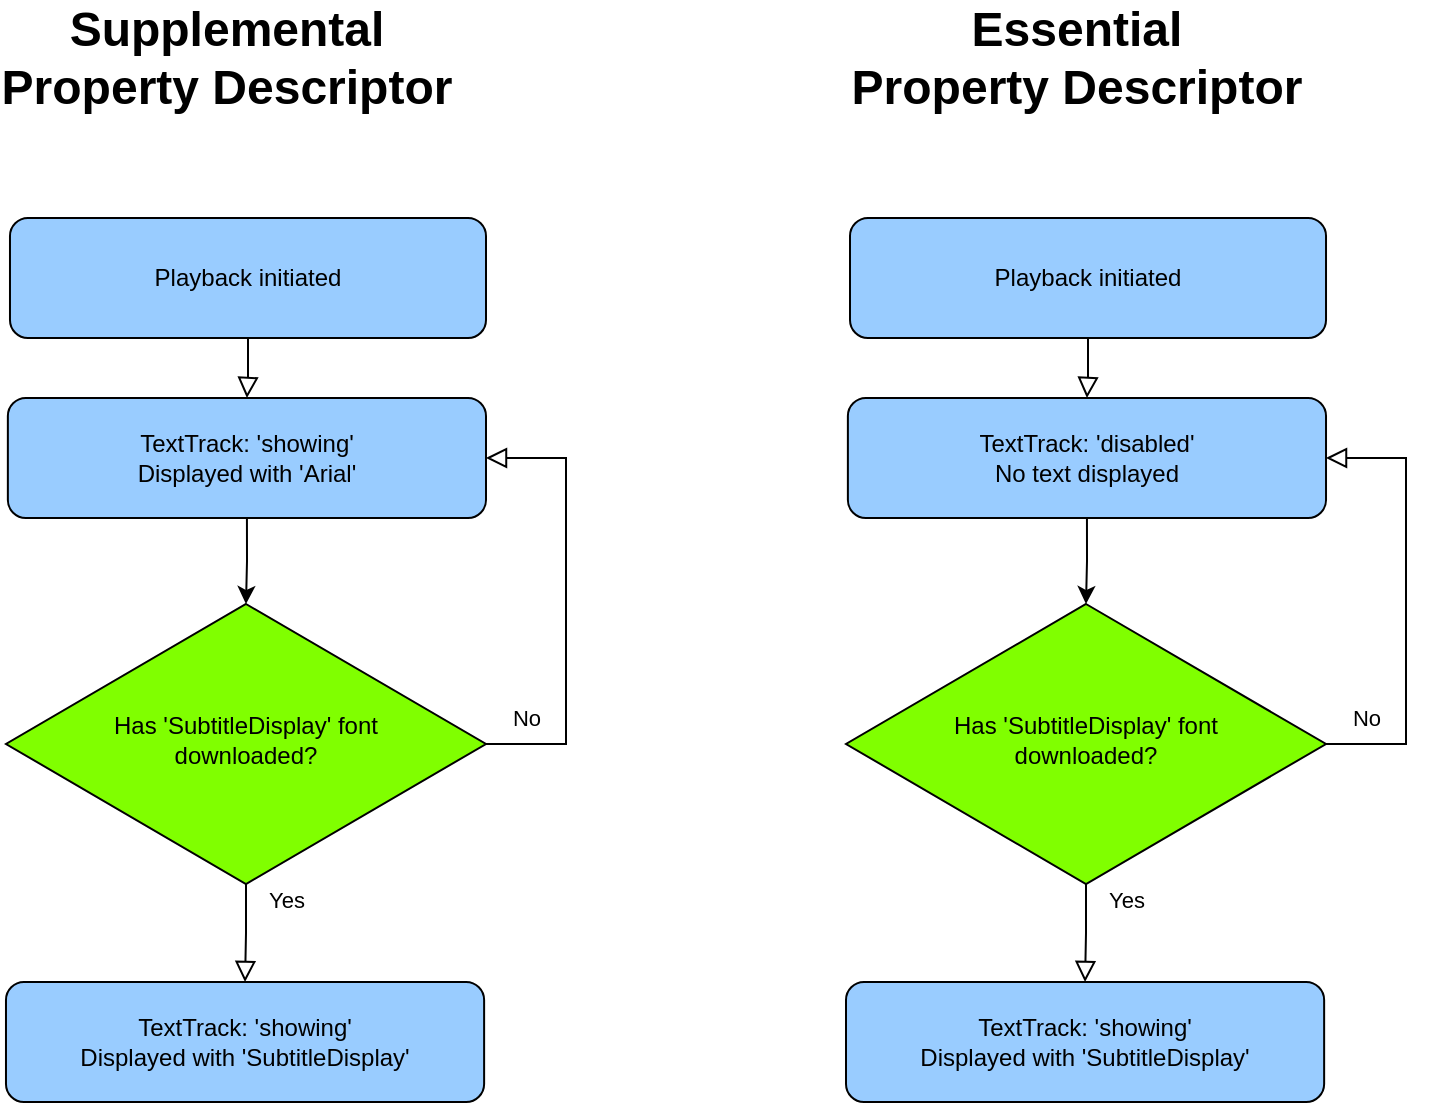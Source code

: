 <mxfile version="23.1.4" type="device">
  <diagram id="C5RBs43oDa-KdzZeNtuy" name="Page-1">
    <mxGraphModel dx="1434" dy="792" grid="1" gridSize="10" guides="1" tooltips="1" connect="1" arrows="1" fold="1" page="1" pageScale="1" pageWidth="827" pageHeight="583" math="0" shadow="0">
      <root>
        <mxCell id="WIyWlLk6GJQsqaUBKTNV-0" />
        <mxCell id="WIyWlLk6GJQsqaUBKTNV-1" parent="WIyWlLk6GJQsqaUBKTNV-0" />
        <mxCell id="WIyWlLk6GJQsqaUBKTNV-2" value="" style="rounded=0;html=1;jettySize=auto;orthogonalLoop=1;fontSize=11;endArrow=block;endFill=0;endSize=8;strokeWidth=1;shadow=0;labelBackgroundColor=none;edgeStyle=orthogonalEdgeStyle;entryX=0.5;entryY=0;entryDx=0;entryDy=0;" parent="WIyWlLk6GJQsqaUBKTNV-1" source="WIyWlLk6GJQsqaUBKTNV-3" target="RTdJWKshOJOjh0HueMQR-2" edge="1">
          <mxGeometry relative="1" as="geometry" />
        </mxCell>
        <mxCell id="WIyWlLk6GJQsqaUBKTNV-3" value="Playback initiated" style="rounded=1;whiteSpace=wrap;html=1;fontSize=12;glass=0;strokeWidth=1;shadow=0;fillColor=#99CCFF;" parent="WIyWlLk6GJQsqaUBKTNV-1" vertex="1">
          <mxGeometry x="76.99" y="120" width="238.01" height="60" as="geometry" />
        </mxCell>
        <mxCell id="WIyWlLk6GJQsqaUBKTNV-4" value="Yes" style="rounded=0;html=1;jettySize=auto;orthogonalLoop=1;fontSize=11;endArrow=block;endFill=0;endSize=8;strokeWidth=1;shadow=0;labelBackgroundColor=none;edgeStyle=orthogonalEdgeStyle;entryX=0.5;entryY=0;entryDx=0;entryDy=0;" parent="WIyWlLk6GJQsqaUBKTNV-1" source="WIyWlLk6GJQsqaUBKTNV-6" target="RTdJWKshOJOjh0HueMQR-6" edge="1">
          <mxGeometry x="-0.68" y="20" relative="1" as="geometry">
            <mxPoint as="offset" />
            <mxPoint x="155" y="460" as="targetPoint" />
          </mxGeometry>
        </mxCell>
        <mxCell id="WIyWlLk6GJQsqaUBKTNV-5" value="No" style="edgeStyle=orthogonalEdgeStyle;rounded=0;html=1;jettySize=auto;orthogonalLoop=1;fontSize=11;endArrow=block;endFill=0;endSize=8;strokeWidth=1;shadow=0;labelBackgroundColor=none;entryX=1;entryY=0.5;entryDx=0;entryDy=0;exitX=1;exitY=0.5;exitDx=0;exitDy=0;" parent="WIyWlLk6GJQsqaUBKTNV-1" source="WIyWlLk6GJQsqaUBKTNV-6" target="RTdJWKshOJOjh0HueMQR-2" edge="1">
          <mxGeometry x="-0.821" y="13" relative="1" as="geometry">
            <mxPoint as="offset" />
            <mxPoint x="385" y="300" as="targetPoint" />
            <Array as="points">
              <mxPoint x="355" y="383" />
              <mxPoint x="355" y="240" />
            </Array>
          </mxGeometry>
        </mxCell>
        <mxCell id="WIyWlLk6GJQsqaUBKTNV-6" value="&lt;div&gt;Has &#39;SubtitleDisplay&#39; font &lt;br&gt;downloaded?&lt;br&gt;&lt;/div&gt;" style="rhombus;whiteSpace=wrap;html=1;shadow=0;fontFamily=Helvetica;fontSize=12;align=center;strokeWidth=1;spacing=6;spacingTop=-4;fillColor=#80FF00;" parent="WIyWlLk6GJQsqaUBKTNV-1" vertex="1">
          <mxGeometry x="75" y="313" width="240" height="140" as="geometry" />
        </mxCell>
        <mxCell id="RTdJWKshOJOjh0HueMQR-0" value="&lt;div&gt;Supplemental&lt;/div&gt;&lt;div&gt;Property Descriptor&lt;br&gt;&lt;/div&gt;" style="text;strokeColor=none;fillColor=none;html=1;fontSize=24;fontStyle=1;verticalAlign=middle;align=center;" parent="WIyWlLk6GJQsqaUBKTNV-1" vertex="1">
          <mxGeometry x="135" y="20" width="100" height="40" as="geometry" />
        </mxCell>
        <mxCell id="RTdJWKshOJOjh0HueMQR-1" value="&lt;div&gt;Essential&lt;/div&gt;&lt;div&gt;Property Descriptor&lt;br&gt;&lt;/div&gt;" style="text;strokeColor=none;fillColor=none;html=1;fontSize=24;fontStyle=1;verticalAlign=middle;align=center;" parent="WIyWlLk6GJQsqaUBKTNV-1" vertex="1">
          <mxGeometry x="495" y="30" width="230" height="20" as="geometry" />
        </mxCell>
        <mxCell id="RTdJWKshOJOjh0HueMQR-3" style="edgeStyle=orthogonalEdgeStyle;rounded=0;orthogonalLoop=1;jettySize=auto;html=1;exitX=0.5;exitY=1;exitDx=0;exitDy=0;entryX=0.5;entryY=0;entryDx=0;entryDy=0;" parent="WIyWlLk6GJQsqaUBKTNV-1" source="RTdJWKshOJOjh0HueMQR-2" target="WIyWlLk6GJQsqaUBKTNV-6" edge="1">
          <mxGeometry relative="1" as="geometry">
            <mxPoint x="149" y="230" as="targetPoint" />
          </mxGeometry>
        </mxCell>
        <mxCell id="RTdJWKshOJOjh0HueMQR-2" value="TextTrack: &#39;showing&#39;&lt;br&gt;Displayed with &#39;Arial&#39;" style="rounded=1;whiteSpace=wrap;html=1;fontSize=12;glass=0;strokeWidth=1;shadow=0;fillColor=#99CCFF;" parent="WIyWlLk6GJQsqaUBKTNV-1" vertex="1">
          <mxGeometry x="75.93" y="210" width="239.07" height="60" as="geometry" />
        </mxCell>
        <mxCell id="RTdJWKshOJOjh0HueMQR-6" value="TextTrack: &#39;showing&#39;&lt;br&gt;Displayed with &#39;SubtitleDisplay&#39;" style="rounded=1;whiteSpace=wrap;html=1;fontSize=12;glass=0;strokeWidth=1;shadow=0;fillColor=#99CCFF;" parent="WIyWlLk6GJQsqaUBKTNV-1" vertex="1">
          <mxGeometry x="74.99" y="502" width="239.07" height="60" as="geometry" />
        </mxCell>
        <mxCell id="RTdJWKshOJOjh0HueMQR-7" value="" style="rounded=0;html=1;jettySize=auto;orthogonalLoop=1;fontSize=11;endArrow=block;endFill=0;endSize=8;strokeWidth=1;shadow=0;labelBackgroundColor=none;edgeStyle=orthogonalEdgeStyle;entryX=0.5;entryY=0;entryDx=0;entryDy=0;" parent="WIyWlLk6GJQsqaUBKTNV-1" source="RTdJWKshOJOjh0HueMQR-8" target="RTdJWKshOJOjh0HueMQR-13" edge="1">
          <mxGeometry relative="1" as="geometry" />
        </mxCell>
        <mxCell id="RTdJWKshOJOjh0HueMQR-8" value="Playback initiated" style="rounded=1;whiteSpace=wrap;html=1;fontSize=12;glass=0;strokeWidth=1;shadow=0;fillColor=#99CCFF;" parent="WIyWlLk6GJQsqaUBKTNV-1" vertex="1">
          <mxGeometry x="497" y="120" width="238.01" height="60" as="geometry" />
        </mxCell>
        <mxCell id="RTdJWKshOJOjh0HueMQR-9" value="Yes" style="rounded=0;html=1;jettySize=auto;orthogonalLoop=1;fontSize=11;endArrow=block;endFill=0;endSize=8;strokeWidth=1;shadow=0;labelBackgroundColor=none;edgeStyle=orthogonalEdgeStyle;entryX=0.5;entryY=0;entryDx=0;entryDy=0;" parent="WIyWlLk6GJQsqaUBKTNV-1" source="RTdJWKshOJOjh0HueMQR-11" target="RTdJWKshOJOjh0HueMQR-15" edge="1">
          <mxGeometry x="-0.68" y="20" relative="1" as="geometry">
            <mxPoint as="offset" />
            <mxPoint x="575.01" y="460" as="targetPoint" />
          </mxGeometry>
        </mxCell>
        <mxCell id="RTdJWKshOJOjh0HueMQR-10" value="No" style="edgeStyle=orthogonalEdgeStyle;rounded=0;html=1;jettySize=auto;orthogonalLoop=1;fontSize=11;endArrow=block;endFill=0;endSize=8;strokeWidth=1;shadow=0;labelBackgroundColor=none;entryX=1;entryY=0.5;entryDx=0;entryDy=0;exitX=1;exitY=0.5;exitDx=0;exitDy=0;" parent="WIyWlLk6GJQsqaUBKTNV-1" source="RTdJWKshOJOjh0HueMQR-11" target="RTdJWKshOJOjh0HueMQR-13" edge="1">
          <mxGeometry x="-0.821" y="13" relative="1" as="geometry">
            <mxPoint as="offset" />
            <mxPoint x="805.01" y="300" as="targetPoint" />
            <Array as="points">
              <mxPoint x="775.01" y="383" />
              <mxPoint x="775.01" y="240" />
            </Array>
          </mxGeometry>
        </mxCell>
        <mxCell id="RTdJWKshOJOjh0HueMQR-11" value="&lt;div&gt;Has &#39;SubtitleDisplay&#39; font &lt;br&gt;downloaded?&lt;br&gt;&lt;/div&gt;" style="rhombus;whiteSpace=wrap;html=1;shadow=0;fontFamily=Helvetica;fontSize=12;align=center;strokeWidth=1;spacing=6;spacingTop=-4;fillColor=#80FF00;" parent="WIyWlLk6GJQsqaUBKTNV-1" vertex="1">
          <mxGeometry x="495.01" y="313" width="240" height="140" as="geometry" />
        </mxCell>
        <mxCell id="RTdJWKshOJOjh0HueMQR-12" style="edgeStyle=orthogonalEdgeStyle;rounded=0;orthogonalLoop=1;jettySize=auto;html=1;exitX=0.5;exitY=1;exitDx=0;exitDy=0;entryX=0.5;entryY=0;entryDx=0;entryDy=0;" parent="WIyWlLk6GJQsqaUBKTNV-1" source="RTdJWKshOJOjh0HueMQR-13" target="RTdJWKshOJOjh0HueMQR-11" edge="1">
          <mxGeometry relative="1" as="geometry">
            <mxPoint x="569.01" y="230" as="targetPoint" />
          </mxGeometry>
        </mxCell>
        <mxCell id="RTdJWKshOJOjh0HueMQR-13" value="&lt;div&gt;TextTrack: &#39;disabled&#39;&lt;/div&gt;&lt;div&gt;No text displayed&lt;br&gt;&lt;/div&gt;" style="rounded=1;whiteSpace=wrap;html=1;fontSize=12;glass=0;strokeWidth=1;shadow=0;fillColor=#99CCFF;" parent="WIyWlLk6GJQsqaUBKTNV-1" vertex="1">
          <mxGeometry x="495.94" y="210" width="239.07" height="60" as="geometry" />
        </mxCell>
        <mxCell id="RTdJWKshOJOjh0HueMQR-15" value="TextTrack: &#39;showing&#39;&lt;br&gt;Displayed with &#39;SubtitleDisplay&#39;" style="rounded=1;whiteSpace=wrap;html=1;fontSize=12;glass=0;strokeWidth=1;shadow=0;fillColor=#99CCFF;" parent="WIyWlLk6GJQsqaUBKTNV-1" vertex="1">
          <mxGeometry x="495" y="502" width="239.07" height="60" as="geometry" />
        </mxCell>
      </root>
    </mxGraphModel>
  </diagram>
</mxfile>

